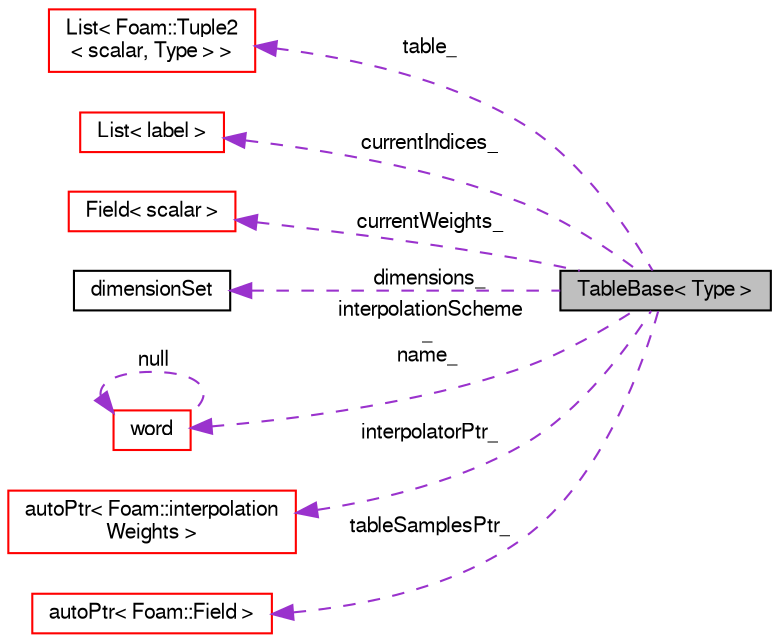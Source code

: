 digraph "TableBase&lt; Type &gt;"
{
  bgcolor="transparent";
  edge [fontname="FreeSans",fontsize="10",labelfontname="FreeSans",labelfontsize="10"];
  node [fontname="FreeSans",fontsize="10",shape=record];
  rankdir="LR";
  Node4 [label="TableBase\< Type \>",height=0.2,width=0.4,color="black", fillcolor="grey75", style="filled", fontcolor="black"];
  Node5 -> Node4 [dir="back",color="darkorchid3",fontsize="10",style="dashed",label=" table_" ,fontname="FreeSans"];
  Node5 [label="List\< Foam::Tuple2\l\< scalar, Type \> \>",height=0.2,width=0.4,color="red",URL="$a25694.html"];
  Node9 -> Node4 [dir="back",color="darkorchid3",fontsize="10",style="dashed",label=" currentIndices_" ,fontname="FreeSans"];
  Node9 [label="List\< label \>",height=0.2,width=0.4,color="red",URL="$a25694.html"];
  Node11 -> Node4 [dir="back",color="darkorchid3",fontsize="10",style="dashed",label=" currentWeights_" ,fontname="FreeSans"];
  Node11 [label="Field\< scalar \>",height=0.2,width=0.4,color="red",URL="$a26466.html"];
  Node19 -> Node4 [dir="back",color="darkorchid3",fontsize="10",style="dashed",label=" dimensions_" ,fontname="FreeSans"];
  Node19 [label="dimensionSet",height=0.2,width=0.4,color="black",URL="$a26370.html",tooltip="Dimension set for the base types. "];
  Node20 -> Node4 [dir="back",color="darkorchid3",fontsize="10",style="dashed",label=" interpolationScheme\l_\nname_" ,fontname="FreeSans"];
  Node20 [label="word",height=0.2,width=0.4,color="red",URL="$a28258.html",tooltip="A class for handling words, derived from string. "];
  Node20 -> Node20 [dir="back",color="darkorchid3",fontsize="10",style="dashed",label=" null" ,fontname="FreeSans"];
  Node23 -> Node4 [dir="back",color="darkorchid3",fontsize="10",style="dashed",label=" interpolatorPtr_" ,fontname="FreeSans"];
  Node23 [label="autoPtr\< Foam::interpolation\lWeights \>",height=0.2,width=0.4,color="red",URL="$a25958.html"];
  Node25 -> Node4 [dir="back",color="darkorchid3",fontsize="10",style="dashed",label=" tableSamplesPtr_" ,fontname="FreeSans"];
  Node25 [label="autoPtr\< Foam::Field \>",height=0.2,width=0.4,color="red",URL="$a25958.html"];
}
